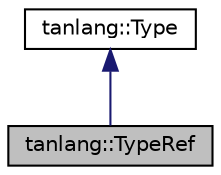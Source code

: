 digraph "tanlang::TypeRef"
{
 // LATEX_PDF_SIZE
  edge [fontname="Helvetica",fontsize="10",labelfontname="Helvetica",labelfontsize="10"];
  node [fontname="Helvetica",fontsize="10",shape=record];
  Node1 [label="tanlang::TypeRef",height=0.2,width=0.4,color="black", fillcolor="grey75", style="filled", fontcolor="black",tooltip="Placeholder during parsing."];
  Node2 -> Node1 [dir="back",color="midnightblue",fontsize="10",style="solid",fontname="Helvetica"];
  Node2 [label="tanlang::Type",height=0.2,width=0.4,color="black", fillcolor="white", style="filled",URL="$classtanlang_1_1Type.html",tooltip="Type is immutable once created. The exception is StructType. Its information is updated in multiple s..."];
}
